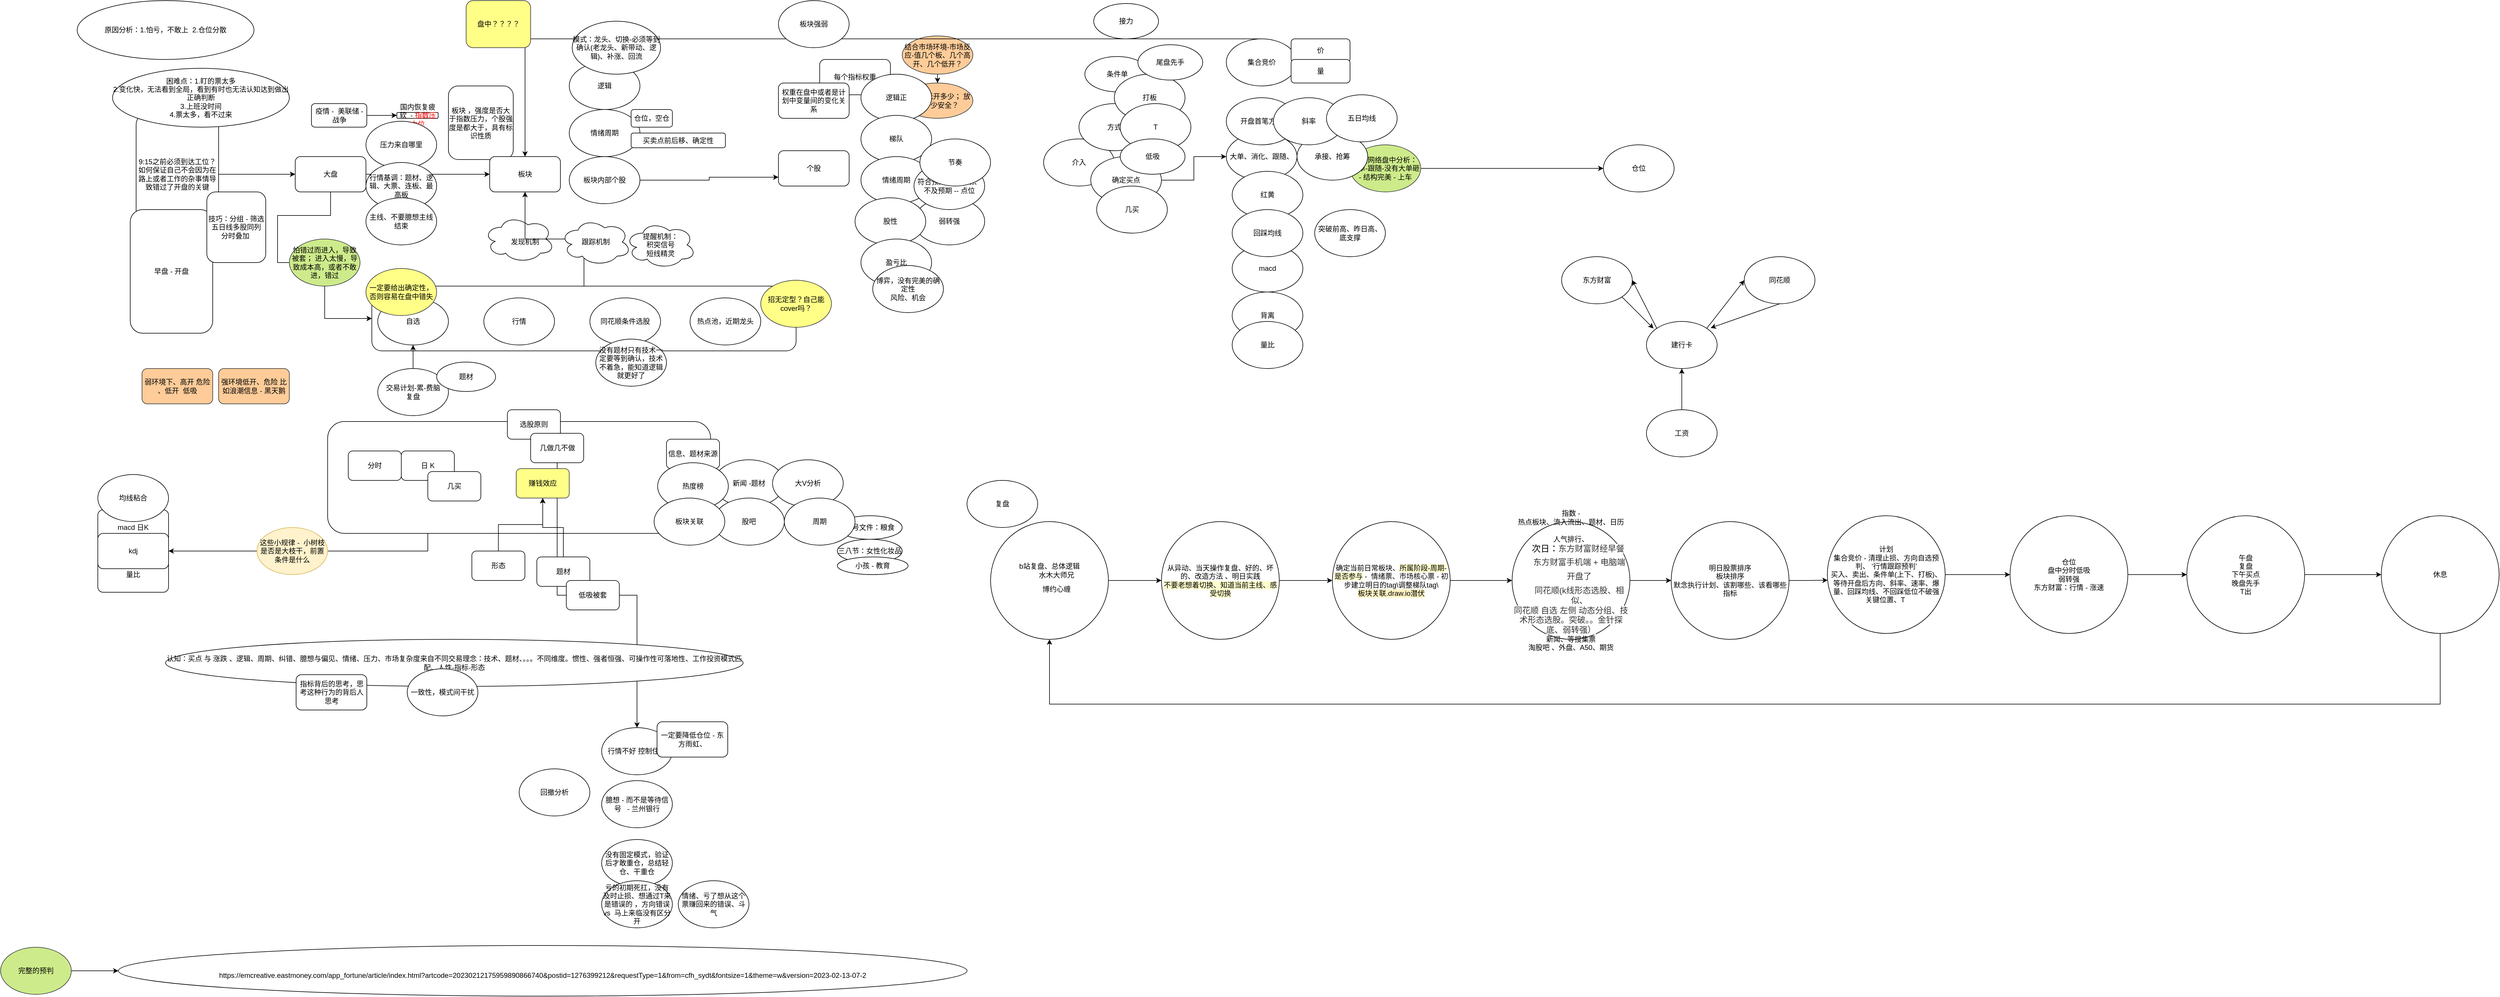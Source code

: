 <mxfile version="21.0.2" type="github">
  <diagram name="第 1 页" id="xATeJDS6ImTI5s4wcXWG">
    <mxGraphModel dx="222" dy="1003" grid="1" gridSize="10" guides="1" tooltips="1" connect="1" arrows="1" fold="1" page="1" pageScale="1" pageWidth="827" pageHeight="1169" math="0" shadow="0">
      <root>
        <mxCell id="0" />
        <mxCell id="1" parent="0" />
        <mxCell id="1Og0T00IHUKX8OhshonG-233" value="" style="ellipse;shape=cloud;whiteSpace=wrap;html=1;" vertex="1" parent="1">
          <mxGeometry x="2720" y="870" width="120" height="80" as="geometry" />
        </mxCell>
        <mxCell id="1Og0T00IHUKX8OhshonG-222" style="edgeStyle=orthogonalEdgeStyle;rounded=0;orthogonalLoop=1;jettySize=auto;html=1;exitX=0.5;exitY=0;exitDx=0;exitDy=0;entryX=0.5;entryY=1;entryDx=0;entryDy=0;" edge="1" parent="1" source="1Og0T00IHUKX8OhshonG-219" target="1Og0T00IHUKX8OhshonG-198">
          <mxGeometry relative="1" as="geometry" />
        </mxCell>
        <mxCell id="1Og0T00IHUKX8OhshonG-219" value="" style="rounded=1;whiteSpace=wrap;html=1;" vertex="1" parent="1">
          <mxGeometry x="2530" y="990" width="720" height="110" as="geometry" />
        </mxCell>
        <mxCell id="1Og0T00IHUKX8OhshonG-1" value="回撤分析" style="ellipse;whiteSpace=wrap;html=1;" vertex="1" parent="1">
          <mxGeometry x="2780" y="1810" width="120" height="80" as="geometry" />
        </mxCell>
        <mxCell id="1Og0T00IHUKX8OhshonG-3" value="行情不好 控制住手" style="ellipse;whiteSpace=wrap;html=1;" vertex="1" parent="1">
          <mxGeometry x="2920" y="1740" width="120" height="80" as="geometry" />
        </mxCell>
        <mxCell id="1Og0T00IHUKX8OhshonG-4" value="臆想 - 而不是等待信号&amp;nbsp; &amp;nbsp;- 兰州银行" style="ellipse;whiteSpace=wrap;html=1;" vertex="1" parent="1">
          <mxGeometry x="2920" y="1830" width="120" height="80" as="geometry" />
        </mxCell>
        <mxCell id="1Og0T00IHUKX8OhshonG-5" value="没有固定模式，验证后才敢重仓，总结轻仓、干重仓" style="ellipse;whiteSpace=wrap;html=1;" vertex="1" parent="1">
          <mxGeometry x="2920" y="1930" width="120" height="80" as="geometry" />
        </mxCell>
        <mxCell id="1Og0T00IHUKX8OhshonG-6" value="一定要降低仓位 - 东方雨虹、" style="rounded=1;whiteSpace=wrap;html=1;" vertex="1" parent="1">
          <mxGeometry x="3014" y="1730" width="120" height="60" as="geometry" />
        </mxCell>
        <mxCell id="1Og0T00IHUKX8OhshonG-24" style="edgeStyle=orthogonalEdgeStyle;rounded=0;orthogonalLoop=1;jettySize=auto;html=1;exitX=1;exitY=0.5;exitDx=0;exitDy=0;entryX=0;entryY=0.5;entryDx=0;entryDy=0;" edge="1" parent="1" source="1Og0T00IHUKX8OhshonG-22" target="1Og0T00IHUKX8OhshonG-23">
          <mxGeometry relative="1" as="geometry" />
        </mxCell>
        <mxCell id="1Og0T00IHUKX8OhshonG-22" value="疫情 -&amp;nbsp; 美联储 - 战争" style="rounded=1;whiteSpace=wrap;html=1;" vertex="1" parent="1">
          <mxGeometry x="2427.5" y="680" width="94" height="40" as="geometry" />
        </mxCell>
        <mxCell id="1Og0T00IHUKX8OhshonG-23" value="国内恢复疲软&amp;nbsp; - &lt;font color=&quot;#ff0000&quot;&gt;指数压力位&lt;/font&gt;" style="rounded=1;whiteSpace=wrap;html=1;" vertex="1" parent="1">
          <mxGeometry x="2572.5" y="695" width="70" height="10" as="geometry" />
        </mxCell>
        <mxCell id="1Og0T00IHUKX8OhshonG-48" value="亏的初期死扛，没有及时止损、想通过T来是错误的 ，方向错误 vs&amp;nbsp; 马上来临没有区分开" style="ellipse;whiteSpace=wrap;html=1;" vertex="1" parent="1">
          <mxGeometry x="2920" y="2000" width="120" height="80" as="geometry" />
        </mxCell>
        <mxCell id="1Og0T00IHUKX8OhshonG-49" value="情绪、亏了想从这个票赚回来的错误、斗气" style="ellipse;whiteSpace=wrap;html=1;" vertex="1" parent="1">
          <mxGeometry x="3050" y="2000" width="120" height="80" as="geometry" />
        </mxCell>
        <mxCell id="1Og0T00IHUKX8OhshonG-70" value="macd 日K" style="rounded=1;whiteSpace=wrap;html=1;" vertex="1" parent="1">
          <mxGeometry x="2065" y="1370" width="120" height="60" as="geometry" />
        </mxCell>
        <mxCell id="1Og0T00IHUKX8OhshonG-71" value="量比" style="rounded=1;whiteSpace=wrap;html=1;" vertex="1" parent="1">
          <mxGeometry x="2065" y="1450" width="120" height="60" as="geometry" />
        </mxCell>
        <mxCell id="1Og0T00IHUKX8OhshonG-72" value="kdj" style="rounded=1;whiteSpace=wrap;html=1;" vertex="1" parent="1">
          <mxGeometry x="2065" y="1410" width="120" height="60" as="geometry" />
        </mxCell>
        <mxCell id="1Og0T00IHUKX8OhshonG-74" style="edgeStyle=orthogonalEdgeStyle;rounded=0;orthogonalLoop=1;jettySize=auto;html=1;exitX=0;exitY=0.5;exitDx=0;exitDy=0;" edge="1" parent="1" source="1Og0T00IHUKX8OhshonG-73" target="1Og0T00IHUKX8OhshonG-72">
          <mxGeometry relative="1" as="geometry" />
        </mxCell>
        <mxCell id="1Og0T00IHUKX8OhshonG-300" style="edgeStyle=orthogonalEdgeStyle;rounded=0;orthogonalLoop=1;jettySize=auto;html=1;exitX=1;exitY=0.5;exitDx=0;exitDy=0;" edge="1" parent="1" source="1Og0T00IHUKX8OhshonG-73" target="1Og0T00IHUKX8OhshonG-247">
          <mxGeometry relative="1" as="geometry" />
        </mxCell>
        <mxCell id="1Og0T00IHUKX8OhshonG-73" value="这些小规律 -&amp;nbsp; 小树枝 是否是大枝干，前置条件是什么" style="ellipse;whiteSpace=wrap;html=1;fillColor=#fff2cc;strokeColor=#d6b656;" vertex="1" parent="1">
          <mxGeometry x="2335" y="1400" width="120" height="80" as="geometry" />
        </mxCell>
        <mxCell id="1Og0T00IHUKX8OhshonG-188" style="edgeStyle=orthogonalEdgeStyle;rounded=0;orthogonalLoop=1;jettySize=auto;html=1;exitX=0.5;exitY=1;exitDx=0;exitDy=0;" edge="1" parent="1" source="1Og0T00IHUKX8OhshonG-103" target="1Og0T00IHUKX8OhshonG-186">
          <mxGeometry relative="1" as="geometry" />
        </mxCell>
        <mxCell id="1Og0T00IHUKX8OhshonG-103" value="结合市场环境-市场反应-值几个板、几个高开、几个低开？" style="ellipse;whiteSpace=wrap;html=1;fillColor=#ffcc99;strokeColor=#36393d;" vertex="1" parent="1">
          <mxGeometry x="3430" y="565" width="120" height="65" as="geometry" />
        </mxCell>
        <mxCell id="1Og0T00IHUKX8OhshonG-108" value="弱环境下、高开 危险 、低开&amp;nbsp; 低吸" style="rounded=1;whiteSpace=wrap;html=1;fillColor=#ffcc99;strokeColor=#36393d;" vertex="1" parent="1">
          <mxGeometry x="2140" y="1130" width="120" height="60" as="geometry" />
        </mxCell>
        <mxCell id="1Og0T00IHUKX8OhshonG-110" value="强环境低开、危险 比如浪潮信息 - 黑天鹅" style="rounded=1;whiteSpace=wrap;html=1;fillColor=#ffcc99;strokeColor=#36393d;" vertex="1" parent="1">
          <mxGeometry x="2270" y="1130" width="120" height="60" as="geometry" />
        </mxCell>
        <mxCell id="1Og0T00IHUKX8OhshonG-301" style="edgeStyle=orthogonalEdgeStyle;rounded=0;orthogonalLoop=1;jettySize=auto;html=1;exitX=1;exitY=0.5;exitDx=0;exitDy=0;" edge="1" parent="1" source="1Og0T00IHUKX8OhshonG-127" target="1Og0T00IHUKX8OhshonG-245">
          <mxGeometry relative="1" as="geometry" />
        </mxCell>
        <mxCell id="1Og0T00IHUKX8OhshonG-127" value="用友网络盘中分析：大单-跟随-没有大单砸 - 结构完美 - 上车" style="ellipse;whiteSpace=wrap;html=1;fillColor=#cdeb8b;strokeColor=#36393d;" vertex="1" parent="1">
          <mxGeometry x="4190" y="750" width="120" height="80" as="geometry" />
        </mxCell>
        <mxCell id="1Og0T00IHUKX8OhshonG-146" value="招无定型？自己能cover吗？" style="ellipse;whiteSpace=wrap;html=1;fillColor=#ffff88;strokeColor=#36393d;" vertex="1" parent="1">
          <mxGeometry x="3190" y="980" width="120" height="80" as="geometry" />
        </mxCell>
        <mxCell id="1Og0T00IHUKX8OhshonG-149" value="均线粘合" style="ellipse;whiteSpace=wrap;html=1;" vertex="1" parent="1">
          <mxGeometry x="2065" y="1310" width="120" height="80" as="geometry" />
        </mxCell>
        <mxCell id="1Og0T00IHUKX8OhshonG-153" value="" style="edgeStyle=orthogonalEdgeStyle;rounded=0;orthogonalLoop=1;jettySize=auto;html=1;" edge="1" parent="1" source="1Og0T00IHUKX8OhshonG-151" target="1Og0T00IHUKX8OhshonG-152">
          <mxGeometry relative="1" as="geometry" />
        </mxCell>
        <mxCell id="1Og0T00IHUKX8OhshonG-151" value="完整的预判" style="ellipse;whiteSpace=wrap;html=1;fillColor=#cdeb8b;strokeColor=#36393d;" vertex="1" parent="1">
          <mxGeometry x="1900" y="2113" width="120" height="80" as="geometry" />
        </mxCell>
        <mxCell id="1Og0T00IHUKX8OhshonG-152" value="&lt;div&gt;&lt;br&gt;&lt;/div&gt;&lt;div&gt;https://emcreative.eastmoney.com/app_fortune/article/index.html?artcode=20230212175959890866740&amp;amp;postid=1276399212&amp;amp;requestType=1&amp;amp;from=cfh_sydt&amp;amp;fontsize=1&amp;amp;theme=w&amp;amp;version=2023-02-13-07-2&lt;/div&gt;" style="ellipse;whiteSpace=wrap;html=1;" vertex="1" parent="1">
          <mxGeometry x="2100" y="2110" width="1440" height="86" as="geometry" />
        </mxCell>
        <mxCell id="1Og0T00IHUKX8OhshonG-157" value="一号文件：粮食" style="ellipse;whiteSpace=wrap;html=1;" vertex="1" parent="1">
          <mxGeometry x="3320" y="1380" width="110" height="40" as="geometry" />
        </mxCell>
        <mxCell id="1Og0T00IHUKX8OhshonG-158" value="三八节：女性化妆品" style="ellipse;whiteSpace=wrap;html=1;" vertex="1" parent="1">
          <mxGeometry x="3320" y="1420" width="110" height="40" as="geometry" />
        </mxCell>
        <mxCell id="1Og0T00IHUKX8OhshonG-159" value="小孩 - 教育" style="ellipse;whiteSpace=wrap;html=1;" vertex="1" parent="1">
          <mxGeometry x="3320" y="1450" width="120" height="30" as="geometry" />
        </mxCell>
        <mxCell id="1Og0T00IHUKX8OhshonG-175" value="新闻 -题材" style="ellipse;whiteSpace=wrap;html=1;" vertex="1" parent="1">
          <mxGeometry x="3110" y="1285" width="120" height="80" as="geometry" />
        </mxCell>
        <mxCell id="1Og0T00IHUKX8OhshonG-176" value="大V分析" style="ellipse;whiteSpace=wrap;html=1;" vertex="1" parent="1">
          <mxGeometry x="3210" y="1285" width="120" height="80" as="geometry" />
        </mxCell>
        <mxCell id="1Og0T00IHUKX8OhshonG-186" value="高开、低开多少； 放量多少安全？" style="ellipse;whiteSpace=wrap;html=1;fillColor=#ffcc99;strokeColor=#36393d;" vertex="1" parent="1">
          <mxGeometry x="3430" y="645" width="120" height="60" as="geometry" />
        </mxCell>
        <mxCell id="1Og0T00IHUKX8OhshonG-187" style="edgeStyle=orthogonalEdgeStyle;rounded=0;orthogonalLoop=1;jettySize=auto;html=1;exitX=0.5;exitY=1;exitDx=0;exitDy=0;" edge="1" parent="1" source="1Og0T00IHUKX8OhshonG-186" target="1Og0T00IHUKX8OhshonG-186">
          <mxGeometry relative="1" as="geometry" />
        </mxCell>
        <mxCell id="1Og0T00IHUKX8OhshonG-191" value="板块 ，强度是否大于指数压力，个股强度是都大于，具有标识性质" style="rounded=1;whiteSpace=wrap;html=1;" vertex="1" parent="1">
          <mxGeometry x="2660" y="650" width="110" height="125" as="geometry" />
        </mxCell>
        <mxCell id="1Og0T00IHUKX8OhshonG-215" style="edgeStyle=orthogonalEdgeStyle;rounded=0;orthogonalLoop=1;jettySize=auto;html=1;exitX=1;exitY=0.5;exitDx=0;exitDy=0;" edge="1" parent="1" source="1Og0T00IHUKX8OhshonG-192" target="1Og0T00IHUKX8OhshonG-198">
          <mxGeometry relative="1" as="geometry" />
        </mxCell>
        <mxCell id="1Og0T00IHUKX8OhshonG-242" style="edgeStyle=orthogonalEdgeStyle;rounded=0;orthogonalLoop=1;jettySize=auto;html=1;exitX=0.5;exitY=1;exitDx=0;exitDy=0;entryX=0;entryY=0.5;entryDx=0;entryDy=0;startArrow=none;" edge="1" parent="1" source="1Og0T00IHUKX8OhshonG-147" target="1Og0T00IHUKX8OhshonG-219">
          <mxGeometry relative="1" as="geometry" />
        </mxCell>
        <mxCell id="1Og0T00IHUKX8OhshonG-192" value="大盘" style="rounded=1;whiteSpace=wrap;html=1;" vertex="1" parent="1">
          <mxGeometry x="2400" y="770" width="120" height="60" as="geometry" />
        </mxCell>
        <mxCell id="1Og0T00IHUKX8OhshonG-194" value="每个指标权重" style="rounded=1;whiteSpace=wrap;html=1;" vertex="1" parent="1">
          <mxGeometry x="3290" y="605" width="120" height="60" as="geometry" />
        </mxCell>
        <mxCell id="1Og0T00IHUKX8OhshonG-195" value="权重在盘中或者是计划中变量间的变化关系" style="rounded=1;whiteSpace=wrap;html=1;" vertex="1" parent="1">
          <mxGeometry x="3220" y="645" width="120" height="60" as="geometry" />
        </mxCell>
        <mxCell id="1Og0T00IHUKX8OhshonG-197" value="压力来自哪里" style="ellipse;whiteSpace=wrap;html=1;" vertex="1" parent="1">
          <mxGeometry x="2520" y="710" width="120" height="80" as="geometry" />
        </mxCell>
        <mxCell id="1Og0T00IHUKX8OhshonG-198" value="板块" style="rounded=1;whiteSpace=wrap;html=1;" vertex="1" parent="1">
          <mxGeometry x="2730" y="770" width="120" height="60" as="geometry" />
        </mxCell>
        <mxCell id="1Og0T00IHUKX8OhshonG-200" value="情绪周期" style="ellipse;whiteSpace=wrap;html=1;" vertex="1" parent="1">
          <mxGeometry x="2865" y="690" width="120" height="80" as="geometry" />
        </mxCell>
        <mxCell id="1Og0T00IHUKX8OhshonG-216" style="edgeStyle=orthogonalEdgeStyle;rounded=0;orthogonalLoop=1;jettySize=auto;html=1;exitX=1;exitY=0.5;exitDx=0;exitDy=0;entryX=0;entryY=0.75;entryDx=0;entryDy=0;" edge="1" parent="1" source="1Og0T00IHUKX8OhshonG-201" target="1Og0T00IHUKX8OhshonG-204">
          <mxGeometry relative="1" as="geometry" />
        </mxCell>
        <mxCell id="1Og0T00IHUKX8OhshonG-201" value="板块内部个股" style="ellipse;whiteSpace=wrap;html=1;" vertex="1" parent="1">
          <mxGeometry x="2865" y="770" width="120" height="80" as="geometry" />
        </mxCell>
        <mxCell id="1Og0T00IHUKX8OhshonG-202" value="逻辑" style="ellipse;whiteSpace=wrap;html=1;" vertex="1" parent="1">
          <mxGeometry x="2865" y="610" width="120" height="80" as="geometry" />
        </mxCell>
        <mxCell id="1Og0T00IHUKX8OhshonG-203" value="行情" style="ellipse;whiteSpace=wrap;html=1;" vertex="1" parent="1">
          <mxGeometry x="2720" y="1010" width="120" height="80" as="geometry" />
        </mxCell>
        <mxCell id="1Og0T00IHUKX8OhshonG-204" value="个股" style="rounded=1;whiteSpace=wrap;html=1;" vertex="1" parent="1">
          <mxGeometry x="3220" y="760" width="120" height="60" as="geometry" />
        </mxCell>
        <mxCell id="1Og0T00IHUKX8OhshonG-205" value="逻辑正" style="ellipse;whiteSpace=wrap;html=1;" vertex="1" parent="1">
          <mxGeometry x="3360" y="630" width="120" height="80" as="geometry" />
        </mxCell>
        <mxCell id="1Og0T00IHUKX8OhshonG-206" value="梯队" style="ellipse;whiteSpace=wrap;html=1;" vertex="1" parent="1">
          <mxGeometry x="3360" y="700" width="120" height="80" as="geometry" />
        </mxCell>
        <mxCell id="1Og0T00IHUKX8OhshonG-207" value="情绪周期" style="ellipse;whiteSpace=wrap;html=1;" vertex="1" parent="1">
          <mxGeometry x="3360" y="770" width="120" height="80" as="geometry" />
        </mxCell>
        <mxCell id="1Og0T00IHUKX8OhshonG-208" value="大单、消化、跟随、" style="ellipse;whiteSpace=wrap;html=1;" vertex="1" parent="1">
          <mxGeometry x="3980" y="730" width="120" height="80" as="geometry" />
        </mxCell>
        <mxCell id="1Og0T00IHUKX8OhshonG-211" style="edgeStyle=orthogonalEdgeStyle;rounded=0;orthogonalLoop=1;jettySize=auto;html=1;exitX=0.5;exitY=0;exitDx=0;exitDy=0;" edge="1" parent="1" source="1Og0T00IHUKX8OhshonG-210" target="1Og0T00IHUKX8OhshonG-198">
          <mxGeometry relative="1" as="geometry">
            <Array as="points">
              <mxPoint x="3820" y="570" />
              <mxPoint x="2790" y="570" />
            </Array>
          </mxGeometry>
        </mxCell>
        <mxCell id="1Og0T00IHUKX8OhshonG-210" value="集合竞价" style="ellipse;whiteSpace=wrap;html=1;" vertex="1" parent="1">
          <mxGeometry x="3980" y="570" width="120" height="80" as="geometry" />
        </mxCell>
        <mxCell id="1Og0T00IHUKX8OhshonG-212" value="板块强弱" style="ellipse;whiteSpace=wrap;html=1;" vertex="1" parent="1">
          <mxGeometry x="3220" y="505" width="120" height="80" as="geometry" />
        </mxCell>
        <mxCell id="1Og0T00IHUKX8OhshonG-213" value="开盘首笔方向" style="ellipse;whiteSpace=wrap;html=1;" vertex="1" parent="1">
          <mxGeometry x="3980" y="670" width="120" height="80" as="geometry" />
        </mxCell>
        <mxCell id="1Og0T00IHUKX8OhshonG-217" value="自选" style="ellipse;whiteSpace=wrap;html=1;" vertex="1" parent="1">
          <mxGeometry x="2540" y="1010" width="120" height="80" as="geometry" />
        </mxCell>
        <mxCell id="1Og0T00IHUKX8OhshonG-218" value="同花顺条件选股" style="ellipse;whiteSpace=wrap;html=1;" vertex="1" parent="1">
          <mxGeometry x="2900" y="1010" width="120" height="80" as="geometry" />
        </mxCell>
        <mxCell id="1Og0T00IHUKX8OhshonG-223" value="发现机制" style="text;html=1;strokeColor=none;fillColor=none;align=center;verticalAlign=middle;whiteSpace=wrap;rounded=0;" vertex="1" parent="1">
          <mxGeometry x="2670" y="900" width="240" height="30" as="geometry" />
        </mxCell>
        <mxCell id="1Og0T00IHUKX8OhshonG-226" style="edgeStyle=orthogonalEdgeStyle;rounded=0;orthogonalLoop=1;jettySize=auto;html=1;exitX=0.5;exitY=0;exitDx=0;exitDy=0;entryX=0.5;entryY=1;entryDx=0;entryDy=0;" edge="1" parent="1" source="1Og0T00IHUKX8OhshonG-225" target="1Og0T00IHUKX8OhshonG-217">
          <mxGeometry relative="1" as="geometry" />
        </mxCell>
        <mxCell id="1Og0T00IHUKX8OhshonG-225" value="交易计划-累-费脑&lt;br&gt;复盘" style="ellipse;whiteSpace=wrap;html=1;" vertex="1" parent="1">
          <mxGeometry x="2540" y="1130" width="120" height="80" as="geometry" />
        </mxCell>
        <mxCell id="1Og0T00IHUKX8OhshonG-227" value="" style="rounded=1;whiteSpace=wrap;html=1;" vertex="1" parent="1">
          <mxGeometry x="2455" y="1220" width="650" height="190" as="geometry" />
        </mxCell>
        <mxCell id="1Og0T00IHUKX8OhshonG-228" value="选股原则" style="rounded=1;whiteSpace=wrap;html=1;" vertex="1" parent="1">
          <mxGeometry x="2760" y="1200" width="90" height="50" as="geometry" />
        </mxCell>
        <mxCell id="1Og0T00IHUKX8OhshonG-289" style="edgeStyle=orthogonalEdgeStyle;rounded=0;orthogonalLoop=1;jettySize=auto;html=1;exitX=0.5;exitY=1;exitDx=0;exitDy=0;entryX=0.5;entryY=0;entryDx=0;entryDy=0;" edge="1" parent="1" source="1Og0T00IHUKX8OhshonG-229" target="1Og0T00IHUKX8OhshonG-3">
          <mxGeometry relative="1" as="geometry" />
        </mxCell>
        <mxCell id="1Og0T00IHUKX8OhshonG-229" value="几做几不做" style="rounded=1;whiteSpace=wrap;html=1;" vertex="1" parent="1">
          <mxGeometry x="2799.5" y="1240" width="90" height="50" as="geometry" />
        </mxCell>
        <mxCell id="1Og0T00IHUKX8OhshonG-230" value="热点池，近期龙头" style="ellipse;whiteSpace=wrap;html=1;" vertex="1" parent="1">
          <mxGeometry x="3070" y="1010" width="120" height="80" as="geometry" />
        </mxCell>
        <mxCell id="1Og0T00IHUKX8OhshonG-231" value="红黄" style="ellipse;whiteSpace=wrap;html=1;" vertex="1" parent="1">
          <mxGeometry x="3990" y="795" width="120" height="80" as="geometry" />
        </mxCell>
        <mxCell id="1Og0T00IHUKX8OhshonG-232" value="macd" style="ellipse;whiteSpace=wrap;html=1;" vertex="1" parent="1">
          <mxGeometry x="3990" y="920" width="120" height="80" as="geometry" />
        </mxCell>
        <mxCell id="1Og0T00IHUKX8OhshonG-234" value="跟踪机制" style="ellipse;shape=cloud;whiteSpace=wrap;html=1;" vertex="1" parent="1">
          <mxGeometry x="2850" y="875" width="120" height="80" as="geometry" />
        </mxCell>
        <mxCell id="1Og0T00IHUKX8OhshonG-236" style="edgeStyle=orthogonalEdgeStyle;rounded=0;orthogonalLoop=1;jettySize=auto;html=1;exitX=1;exitY=0.5;exitDx=0;exitDy=0;entryX=0;entryY=0.5;entryDx=0;entryDy=0;" edge="1" parent="1" source="1Og0T00IHUKX8OhshonG-235" target="1Og0T00IHUKX8OhshonG-192">
          <mxGeometry relative="1" as="geometry" />
        </mxCell>
        <mxCell id="1Og0T00IHUKX8OhshonG-235" value="9:15之前必须到达工位？如何保证自己不会因为在路上或者工作的杂事情导致错过了开盘的关键" style="rounded=1;whiteSpace=wrap;html=1;" vertex="1" parent="1">
          <mxGeometry x="2130" y="695" width="140" height="210" as="geometry" />
        </mxCell>
        <mxCell id="1Og0T00IHUKX8OhshonG-237" value="早盘 - 开盘" style="rounded=1;whiteSpace=wrap;html=1;" vertex="1" parent="1">
          <mxGeometry x="2120" y="860" width="140" height="210" as="geometry" />
        </mxCell>
        <mxCell id="1Og0T00IHUKX8OhshonG-238" value="盘中？？？？" style="rounded=1;whiteSpace=wrap;html=1;fillColor=#ffff88;strokeColor=#36393d;" vertex="1" parent="1">
          <mxGeometry x="2690" y="505" width="109.5" height="80" as="geometry" />
        </mxCell>
        <mxCell id="1Og0T00IHUKX8OhshonG-239" value="技巧：分组 - 筛选&lt;br&gt;五日线多股同列&lt;br&gt;分时叠加&amp;nbsp;&lt;br&gt;" style="rounded=1;whiteSpace=wrap;html=1;" vertex="1" parent="1">
          <mxGeometry x="2250" y="830" width="100" height="120" as="geometry" />
        </mxCell>
        <mxCell id="1Og0T00IHUKX8OhshonG-240" value="困难点：1.盯的票太多&lt;br&gt;2.变化快，无法看到全局，看到有时也无法认知达到做出正确判断&lt;br&gt;3.上班没时间&lt;br&gt;4.票太多，看不过来" style="ellipse;whiteSpace=wrap;html=1;" vertex="1" parent="1">
          <mxGeometry x="2090" y="620" width="300" height="100" as="geometry" />
        </mxCell>
        <mxCell id="1Og0T00IHUKX8OhshonG-241" value="行情基调：题材、逻辑、大票、连板、最高板" style="ellipse;whiteSpace=wrap;html=1;" vertex="1" parent="1">
          <mxGeometry x="2520" y="780" width="120" height="80" as="geometry" />
        </mxCell>
        <mxCell id="1Og0T00IHUKX8OhshonG-243" value="弱转强" style="ellipse;whiteSpace=wrap;html=1;" vertex="1" parent="1">
          <mxGeometry x="3450" y="840" width="120" height="80" as="geometry" />
        </mxCell>
        <mxCell id="1Og0T00IHUKX8OhshonG-244" value="符合预期、超预期、不及预期 -- 点位" style="ellipse;whiteSpace=wrap;html=1;" vertex="1" parent="1">
          <mxGeometry x="3450" y="780" width="120" height="80" as="geometry" />
        </mxCell>
        <mxCell id="1Og0T00IHUKX8OhshonG-245" value="仓位" style="ellipse;whiteSpace=wrap;html=1;" vertex="1" parent="1">
          <mxGeometry x="4620" y="750" width="120" height="80" as="geometry" />
        </mxCell>
        <mxCell id="1Og0T00IHUKX8OhshonG-246" value="分时" style="rounded=1;whiteSpace=wrap;html=1;" vertex="1" parent="1">
          <mxGeometry x="2490" y="1270" width="90" height="50" as="geometry" />
        </mxCell>
        <mxCell id="1Og0T00IHUKX8OhshonG-247" value="日 K" style="rounded=1;whiteSpace=wrap;html=1;" vertex="1" parent="1">
          <mxGeometry x="2580" y="1270" width="90" height="50" as="geometry" />
        </mxCell>
        <mxCell id="1Og0T00IHUKX8OhshonG-248" value="介入" style="ellipse;whiteSpace=wrap;html=1;" vertex="1" parent="1">
          <mxGeometry x="3670" y="740" width="120" height="80" as="geometry" />
        </mxCell>
        <mxCell id="1Og0T00IHUKX8OhshonG-249" value="方式" style="ellipse;whiteSpace=wrap;html=1;" vertex="1" parent="1">
          <mxGeometry x="3730" y="680" width="120" height="80" as="geometry" />
        </mxCell>
        <mxCell id="1Og0T00IHUKX8OhshonG-250" value="条件单" style="ellipse;whiteSpace=wrap;html=1;" vertex="1" parent="1">
          <mxGeometry x="3740" y="600" width="110" height="60" as="geometry" />
        </mxCell>
        <mxCell id="1Og0T00IHUKX8OhshonG-251" value="打板" style="ellipse;whiteSpace=wrap;html=1;" vertex="1" parent="1">
          <mxGeometry x="3790" y="630" width="120" height="80" as="geometry" />
        </mxCell>
        <mxCell id="1Og0T00IHUKX8OhshonG-260" style="edgeStyle=orthogonalEdgeStyle;rounded=0;orthogonalLoop=1;jettySize=auto;html=1;exitX=1;exitY=0.5;exitDx=0;exitDy=0;" edge="1" parent="1" source="1Og0T00IHUKX8OhshonG-252" target="1Og0T00IHUKX8OhshonG-208">
          <mxGeometry relative="1" as="geometry" />
        </mxCell>
        <mxCell id="1Og0T00IHUKX8OhshonG-252" value="确定买点" style="ellipse;whiteSpace=wrap;html=1;" vertex="1" parent="1">
          <mxGeometry x="3750" y="770" width="120" height="80" as="geometry" />
        </mxCell>
        <mxCell id="1Og0T00IHUKX8OhshonG-256" value="回踩均线" style="ellipse;whiteSpace=wrap;html=1;" vertex="1" parent="1">
          <mxGeometry x="3990" y="860" width="120" height="80" as="geometry" />
        </mxCell>
        <mxCell id="1Og0T00IHUKX8OhshonG-257" value="股性" style="ellipse;whiteSpace=wrap;html=1;" vertex="1" parent="1">
          <mxGeometry x="3350" y="840" width="120" height="80" as="geometry" />
        </mxCell>
        <mxCell id="1Og0T00IHUKX8OhshonG-261" value="T" style="ellipse;whiteSpace=wrap;html=1;" vertex="1" parent="1">
          <mxGeometry x="3800" y="680" width="120" height="80" as="geometry" />
        </mxCell>
        <mxCell id="1Og0T00IHUKX8OhshonG-262" value="原因分析：1.怕亏，不敢上&amp;nbsp; 2.仓位分散" style="ellipse;whiteSpace=wrap;html=1;" vertex="1" parent="1">
          <mxGeometry x="2030" y="505" width="300" height="100" as="geometry" />
        </mxCell>
        <mxCell id="1Og0T00IHUKX8OhshonG-263" value="信息、题材来源" style="rounded=1;whiteSpace=wrap;html=1;" vertex="1" parent="1">
          <mxGeometry x="3030" y="1250" width="90" height="50" as="geometry" />
        </mxCell>
        <mxCell id="1Og0T00IHUKX8OhshonG-264" value="热度榜" style="ellipse;whiteSpace=wrap;html=1;" vertex="1" parent="1">
          <mxGeometry x="3015" y="1290" width="120" height="80" as="geometry" />
        </mxCell>
        <mxCell id="1Og0T00IHUKX8OhshonG-265" value="股吧" style="ellipse;whiteSpace=wrap;html=1;" vertex="1" parent="1">
          <mxGeometry x="3110" y="1350" width="120" height="80" as="geometry" />
        </mxCell>
        <mxCell id="1Og0T00IHUKX8OhshonG-266" value="周期" style="ellipse;whiteSpace=wrap;html=1;" vertex="1" parent="1">
          <mxGeometry x="3230" y="1350" width="120" height="80" as="geometry" />
        </mxCell>
        <mxCell id="1Og0T00IHUKX8OhshonG-267" value="板块关联" style="ellipse;whiteSpace=wrap;html=1;" vertex="1" parent="1">
          <mxGeometry x="3009" y="1350" width="120" height="80" as="geometry" />
        </mxCell>
        <mxCell id="1Og0T00IHUKX8OhshonG-268" value="提醒机制：&lt;br&gt;积突信号&lt;br&gt;短线精灵" style="ellipse;shape=cloud;whiteSpace=wrap;html=1;" vertex="1" parent="1">
          <mxGeometry x="2960" y="880" width="120" height="80" as="geometry" />
        </mxCell>
        <mxCell id="1Og0T00IHUKX8OhshonG-269" value="仓位，空仓" style="rounded=1;whiteSpace=wrap;html=1;" vertex="1" parent="1">
          <mxGeometry x="2970" y="690" width="70" height="30" as="geometry" />
        </mxCell>
        <mxCell id="1Og0T00IHUKX8OhshonG-270" value="买卖点前后移、确定性" style="rounded=1;whiteSpace=wrap;html=1;" vertex="1" parent="1">
          <mxGeometry x="2970" y="730" width="160" height="25" as="geometry" />
        </mxCell>
        <mxCell id="1Og0T00IHUKX8OhshonG-271" value="一定要给出确定性，否则容易在盘中错失" style="ellipse;whiteSpace=wrap;html=1;fillColor=#ffff88;strokeColor=#36393d;" vertex="1" parent="1">
          <mxGeometry x="2520" y="960" width="120" height="80" as="geometry" />
        </mxCell>
        <mxCell id="1Og0T00IHUKX8OhshonG-272" value="认知：买点 与 涨跌 、逻辑、周期、纠错、臆想与偏见、情绪、压力、市场复杂度来自不同交易理念：技术、题材、。。。不同维度。惯性、强者恒强、可操作性可落地性、工作投资模式匹配、人性-指标-形态" style="ellipse;whiteSpace=wrap;html=1;" vertex="1" parent="1">
          <mxGeometry x="2180" y="1590" width="980" height="80" as="geometry" />
        </mxCell>
        <mxCell id="1Og0T00IHUKX8OhshonG-273" value="低吸" style="ellipse;whiteSpace=wrap;html=1;" vertex="1" parent="1">
          <mxGeometry x="3800" y="740" width="110" height="60" as="geometry" />
        </mxCell>
        <mxCell id="1Og0T00IHUKX8OhshonG-275" value="尾盘先手" style="ellipse;whiteSpace=wrap;html=1;" vertex="1" parent="1">
          <mxGeometry x="3830" y="580" width="110" height="60" as="geometry" />
        </mxCell>
        <mxCell id="1Og0T00IHUKX8OhshonG-276" value="突破前高、昨日高、底支撑" style="ellipse;whiteSpace=wrap;html=1;" vertex="1" parent="1">
          <mxGeometry x="4130" y="860" width="120" height="80" as="geometry" />
        </mxCell>
        <mxCell id="1Og0T00IHUKX8OhshonG-277" value="题材" style="ellipse;whiteSpace=wrap;html=1;" vertex="1" parent="1">
          <mxGeometry x="2640" y="1119" width="100" height="50" as="geometry" />
        </mxCell>
        <mxCell id="1Og0T00IHUKX8OhshonG-278" value="赚钱效应" style="rounded=1;whiteSpace=wrap;html=1;fillColor=#ffff88;strokeColor=#36393d;" vertex="1" parent="1">
          <mxGeometry x="2775" y="1300" width="90" height="50" as="geometry" />
        </mxCell>
        <mxCell id="1Og0T00IHUKX8OhshonG-281" style="edgeStyle=orthogonalEdgeStyle;rounded=0;orthogonalLoop=1;jettySize=auto;html=1;exitX=0.5;exitY=0;exitDx=0;exitDy=0;" edge="1" parent="1" source="1Og0T00IHUKX8OhshonG-279" target="1Og0T00IHUKX8OhshonG-278">
          <mxGeometry relative="1" as="geometry" />
        </mxCell>
        <mxCell id="1Og0T00IHUKX8OhshonG-279" value="形态" style="rounded=1;whiteSpace=wrap;html=1;" vertex="1" parent="1">
          <mxGeometry x="2699.75" y="1440" width="90" height="50" as="geometry" />
        </mxCell>
        <mxCell id="1Og0T00IHUKX8OhshonG-282" style="edgeStyle=orthogonalEdgeStyle;rounded=0;orthogonalLoop=1;jettySize=auto;html=1;exitX=0.5;exitY=0;exitDx=0;exitDy=0;" edge="1" parent="1" source="1Og0T00IHUKX8OhshonG-280" target="1Og0T00IHUKX8OhshonG-278">
          <mxGeometry relative="1" as="geometry" />
        </mxCell>
        <mxCell id="1Og0T00IHUKX8OhshonG-280" value="题材" style="rounded=1;whiteSpace=wrap;html=1;" vertex="1" parent="1">
          <mxGeometry x="2810" y="1450" width="90" height="50" as="geometry" />
        </mxCell>
        <mxCell id="1Og0T00IHUKX8OhshonG-283" value="低吸被套" style="rounded=1;whiteSpace=wrap;html=1;" vertex="1" parent="1">
          <mxGeometry x="2860" y="1490" width="90" height="50" as="geometry" />
        </mxCell>
        <mxCell id="1Og0T00IHUKX8OhshonG-284" value="没有题材只有技术一定要等到确认，技术不着急，能知道逻辑就更好了" style="ellipse;whiteSpace=wrap;html=1;" vertex="1" parent="1">
          <mxGeometry x="2910" y="1080" width="120" height="80" as="geometry" />
        </mxCell>
        <mxCell id="1Og0T00IHUKX8OhshonG-285" value="主线、不要臆想主线结束" style="ellipse;whiteSpace=wrap;html=1;" vertex="1" parent="1">
          <mxGeometry x="2520" y="840" width="120" height="80" as="geometry" />
        </mxCell>
        <mxCell id="1Og0T00IHUKX8OhshonG-286" value="模式：龙头、切换-必须等到确认(老龙头、新带动、逻辑)、补涨、回流" style="ellipse;whiteSpace=wrap;html=1;" vertex="1" parent="1">
          <mxGeometry x="2870" y="540" width="150" height="90" as="geometry" />
        </mxCell>
        <mxCell id="1Og0T00IHUKX8OhshonG-287" value="盈亏比" style="ellipse;whiteSpace=wrap;html=1;" vertex="1" parent="1">
          <mxGeometry x="3360" y="910" width="120" height="80" as="geometry" />
        </mxCell>
        <mxCell id="1Og0T00IHUKX8OhshonG-288" value="博弈，没有完美的确定性&lt;br&gt;风险、机会" style="ellipse;whiteSpace=wrap;html=1;" vertex="1" parent="1">
          <mxGeometry x="3380" y="955" width="120" height="80" as="geometry" />
        </mxCell>
        <mxCell id="1Og0T00IHUKX8OhshonG-290" value="节奏" style="ellipse;whiteSpace=wrap;html=1;" vertex="1" parent="1">
          <mxGeometry x="3460" y="740" width="120" height="80" as="geometry" />
        </mxCell>
        <mxCell id="1Og0T00IHUKX8OhshonG-291" value="" style="edgeStyle=orthogonalEdgeStyle;rounded=0;orthogonalLoop=1;jettySize=auto;html=1;exitX=0.5;exitY=1;exitDx=0;exitDy=0;entryX=0;entryY=0.5;entryDx=0;entryDy=0;endArrow=none;" edge="1" parent="1" source="1Og0T00IHUKX8OhshonG-192" target="1Og0T00IHUKX8OhshonG-147">
          <mxGeometry relative="1" as="geometry">
            <mxPoint x="2460" y="830" as="sourcePoint" />
            <mxPoint x="2530" y="1045" as="targetPoint" />
          </mxGeometry>
        </mxCell>
        <mxCell id="1Og0T00IHUKX8OhshonG-147" value="怕错过而进入，导致被套； 进入太慢，导致成本高，或者不敢进，错过" style="ellipse;whiteSpace=wrap;html=1;fillColor=#cdeb8b;strokeColor=#36393d;" vertex="1" parent="1">
          <mxGeometry x="2390" y="910" width="120" height="80" as="geometry" />
        </mxCell>
        <mxCell id="1Og0T00IHUKX8OhshonG-292" value="一致性，模式间干扰" style="ellipse;whiteSpace=wrap;html=1;" vertex="1" parent="1">
          <mxGeometry x="2590" y="1640" width="120" height="80" as="geometry" />
        </mxCell>
        <mxCell id="1Og0T00IHUKX8OhshonG-293" value="接力" style="ellipse;whiteSpace=wrap;html=1;" vertex="1" parent="1">
          <mxGeometry x="3755" y="510" width="110" height="60" as="geometry" />
        </mxCell>
        <mxCell id="1Og0T00IHUKX8OhshonG-295" value="承接、抢筹" style="ellipse;whiteSpace=wrap;html=1;" vertex="1" parent="1">
          <mxGeometry x="4100" y="730" width="120" height="80" as="geometry" />
        </mxCell>
        <mxCell id="1Og0T00IHUKX8OhshonG-296" value="价" style="rounded=1;whiteSpace=wrap;html=1;" vertex="1" parent="1">
          <mxGeometry x="4090" y="570" width="100" height="40" as="geometry" />
        </mxCell>
        <mxCell id="1Og0T00IHUKX8OhshonG-297" value="量" style="rounded=1;whiteSpace=wrap;html=1;" vertex="1" parent="1">
          <mxGeometry x="4090" y="605" width="100" height="40" as="geometry" />
        </mxCell>
        <mxCell id="1Og0T00IHUKX8OhshonG-298" value="斜率" style="ellipse;whiteSpace=wrap;html=1;" vertex="1" parent="1">
          <mxGeometry x="4060" y="670" width="120" height="80" as="geometry" />
        </mxCell>
        <mxCell id="1Og0T00IHUKX8OhshonG-299" value="五日均线" style="ellipse;whiteSpace=wrap;html=1;" vertex="1" parent="1">
          <mxGeometry x="4150" y="665" width="120" height="80" as="geometry" />
        </mxCell>
        <mxCell id="1Og0T00IHUKX8OhshonG-302" style="rounded=0;orthogonalLoop=1;jettySize=auto;html=1;exitX=0;exitY=0;exitDx=0;exitDy=0;entryX=1;entryY=0.5;entryDx=0;entryDy=0;" edge="1" parent="1" source="1Og0T00IHUKX8OhshonG-304" target="1Og0T00IHUKX8OhshonG-308">
          <mxGeometry relative="1" as="geometry" />
        </mxCell>
        <mxCell id="1Og0T00IHUKX8OhshonG-303" style="rounded=0;orthogonalLoop=1;jettySize=auto;html=1;exitX=1;exitY=0;exitDx=0;exitDy=0;entryX=0;entryY=0.5;entryDx=0;entryDy=0;" edge="1" parent="1" source="1Og0T00IHUKX8OhshonG-304" target="1Og0T00IHUKX8OhshonG-310">
          <mxGeometry relative="1" as="geometry" />
        </mxCell>
        <mxCell id="1Og0T00IHUKX8OhshonG-304" value="建行卡" style="ellipse;whiteSpace=wrap;html=1;" vertex="1" parent="1">
          <mxGeometry x="4693" y="1050" width="120" height="80" as="geometry" />
        </mxCell>
        <mxCell id="1Og0T00IHUKX8OhshonG-305" style="edgeStyle=orthogonalEdgeStyle;rounded=0;orthogonalLoop=1;jettySize=auto;html=1;exitX=0.5;exitY=0;exitDx=0;exitDy=0;entryX=0.5;entryY=1;entryDx=0;entryDy=0;" edge="1" parent="1" source="1Og0T00IHUKX8OhshonG-306" target="1Og0T00IHUKX8OhshonG-304">
          <mxGeometry relative="1" as="geometry" />
        </mxCell>
        <mxCell id="1Og0T00IHUKX8OhshonG-306" value="工资" style="ellipse;whiteSpace=wrap;html=1;" vertex="1" parent="1">
          <mxGeometry x="4693" y="1200" width="120" height="80" as="geometry" />
        </mxCell>
        <mxCell id="1Og0T00IHUKX8OhshonG-307" style="rounded=0;orthogonalLoop=1;jettySize=auto;html=1;exitX=1;exitY=1;exitDx=0;exitDy=0;entryX=0.1;entryY=0.15;entryDx=0;entryDy=0;entryPerimeter=0;" edge="1" parent="1" source="1Og0T00IHUKX8OhshonG-308" target="1Og0T00IHUKX8OhshonG-304">
          <mxGeometry relative="1" as="geometry" />
        </mxCell>
        <mxCell id="1Og0T00IHUKX8OhshonG-308" value="东方财富" style="ellipse;whiteSpace=wrap;html=1;" vertex="1" parent="1">
          <mxGeometry x="4549" y="940" width="120" height="80" as="geometry" />
        </mxCell>
        <mxCell id="1Og0T00IHUKX8OhshonG-309" style="rounded=0;orthogonalLoop=1;jettySize=auto;html=1;exitX=0.5;exitY=1;exitDx=0;exitDy=0;entryX=0.908;entryY=0.138;entryDx=0;entryDy=0;entryPerimeter=0;" edge="1" parent="1" source="1Og0T00IHUKX8OhshonG-310" target="1Og0T00IHUKX8OhshonG-304">
          <mxGeometry relative="1" as="geometry" />
        </mxCell>
        <mxCell id="1Og0T00IHUKX8OhshonG-310" value="同花顺" style="ellipse;whiteSpace=wrap;html=1;" vertex="1" parent="1">
          <mxGeometry x="4859" y="940" width="120" height="80" as="geometry" />
        </mxCell>
        <mxCell id="1Og0T00IHUKX8OhshonG-311" value="指标背后的思考，思考这种行为的背后人思考" style="rounded=1;whiteSpace=wrap;html=1;" vertex="1" parent="1">
          <mxGeometry x="2401.5" y="1650" width="120" height="60" as="geometry" />
        </mxCell>
        <mxCell id="1Og0T00IHUKX8OhshonG-312" value="背离" style="ellipse;whiteSpace=wrap;html=1;" vertex="1" parent="1">
          <mxGeometry x="3990" y="1000" width="120" height="80" as="geometry" />
        </mxCell>
        <mxCell id="1Og0T00IHUKX8OhshonG-313" value="量比" style="ellipse;whiteSpace=wrap;html=1;" vertex="1" parent="1">
          <mxGeometry x="3990" y="1050" width="120" height="80" as="geometry" />
        </mxCell>
        <mxCell id="1Og0T00IHUKX8OhshonG-314" style="edgeStyle=orthogonalEdgeStyle;rounded=0;orthogonalLoop=1;jettySize=auto;html=1;exitX=1;exitY=0.5;exitDx=0;exitDy=0;entryX=0;entryY=0.5;entryDx=0;entryDy=0;" edge="1" parent="1" source="1Og0T00IHUKX8OhshonG-315" target="1Og0T00IHUKX8OhshonG-317">
          <mxGeometry relative="1" as="geometry" />
        </mxCell>
        <mxCell id="1Og0T00IHUKX8OhshonG-315" value="从异动、当天操作复盘、好的、坏的、改造方法 、明日实践&lt;br&gt;&lt;span style=&quot;background-color: rgb(255, 255, 204);&quot;&gt;不要老想着切换、知道当前主线、感受切换&lt;/span&gt;" style="ellipse;whiteSpace=wrap;html=1;" vertex="1" parent="1">
          <mxGeometry x="3870" y="1390" width="200" height="200" as="geometry" />
        </mxCell>
        <mxCell id="1Og0T00IHUKX8OhshonG-316" style="edgeStyle=orthogonalEdgeStyle;rounded=0;orthogonalLoop=1;jettySize=auto;html=1;exitX=1;exitY=0.5;exitDx=0;exitDy=0;entryX=0;entryY=0.5;entryDx=0;entryDy=0;" edge="1" parent="1" source="1Og0T00IHUKX8OhshonG-317" target="1Og0T00IHUKX8OhshonG-323">
          <mxGeometry relative="1" as="geometry" />
        </mxCell>
        <mxCell id="1Og0T00IHUKX8OhshonG-317" value="确定当前日常板块、&lt;span style=&quot;background-color: rgb(255, 255, 204);&quot;&gt;所属阶段-周期-是否参与&lt;/span&gt; -&amp;nbsp; 情绪票、市场核心票 - 初步建立明日的tag\调整梯队tag\&lt;br&gt;&lt;span style=&quot;background-color: rgb(255, 244, 195);&quot;&gt;板块关联.draw.io潜伏&lt;/span&gt;" style="ellipse;whiteSpace=wrap;html=1;" vertex="1" parent="1">
          <mxGeometry x="4160" y="1390" width="200" height="200" as="geometry" />
        </mxCell>
        <mxCell id="1Og0T00IHUKX8OhshonG-318" style="edgeStyle=orthogonalEdgeStyle;rounded=0;orthogonalLoop=1;jettySize=auto;html=1;exitX=1;exitY=0.5;exitDx=0;exitDy=0;entryX=0;entryY=0.5;entryDx=0;entryDy=0;" edge="1" parent="1" source="1Og0T00IHUKX8OhshonG-319" target="1Og0T00IHUKX8OhshonG-315">
          <mxGeometry relative="1" as="geometry" />
        </mxCell>
        <mxCell id="1Og0T00IHUKX8OhshonG-319" value="b站复盘、总体逻辑&lt;br&gt;&lt;div class=&quot;lake-content&quot;&gt;&lt;p style=&quot;margin: 0; padding: 0; min-height: 24px; text-indent: 2em&quot; class=&quot;ne-p&quot; id=&quot;u5927d551&quot;&gt;水木大师兄&lt;/p&gt;&lt;p style=&quot;margin: 0; padding: 0; min-height: 24px; text-indent: 2em&quot; class=&quot;ne-p&quot; id=&quot;u5927d551&quot;&gt;博约心缠&lt;/p&gt;&lt;/div&gt;" style="ellipse;whiteSpace=wrap;html=1;" vertex="1" parent="1">
          <mxGeometry x="3580" y="1390" width="200" height="200" as="geometry" />
        </mxCell>
        <mxCell id="1Og0T00IHUKX8OhshonG-320" style="edgeStyle=orthogonalEdgeStyle;rounded=0;orthogonalLoop=1;jettySize=auto;html=1;exitX=1;exitY=0.5;exitDx=0;exitDy=0;entryX=0.003;entryY=0.548;entryDx=0;entryDy=0;entryPerimeter=0;" edge="1" parent="1" source="1Og0T00IHUKX8OhshonG-321" target="1Og0T00IHUKX8OhshonG-325">
          <mxGeometry relative="1" as="geometry" />
        </mxCell>
        <mxCell id="1Og0T00IHUKX8OhshonG-321" value="明日股票排序&lt;br&gt;板块排序&lt;br&gt;默念执行计划、该割哪些、该看哪些指标" style="ellipse;whiteSpace=wrap;html=1;" vertex="1" parent="1">
          <mxGeometry x="4735" y="1390" width="200" height="200" as="geometry" />
        </mxCell>
        <mxCell id="1Og0T00IHUKX8OhshonG-322" style="edgeStyle=orthogonalEdgeStyle;rounded=0;orthogonalLoop=1;jettySize=auto;html=1;exitX=1;exitY=0.5;exitDx=0;exitDy=0;" edge="1" parent="1" source="1Og0T00IHUKX8OhshonG-323" target="1Og0T00IHUKX8OhshonG-321">
          <mxGeometry relative="1" as="geometry" />
        </mxCell>
        <mxCell id="1Og0T00IHUKX8OhshonG-323" value="指数 - &lt;br&gt;热点板块、流入流出、题材、日历&lt;br&gt;&lt;br&gt;人气排行、&lt;div style=&quot;font-size: 14px;&quot; class=&quot;lake-content&quot;&gt;&lt;p style=&quot;margin: 0px 0px 0px 2em; padding: 0px; min-height: 24px;&quot; class=&quot;ne-p&quot; id=&quot;u9d16e069&quot;&gt;&lt;span style=&quot;font-size: 15px;&quot;&gt;次日：&lt;/span&gt;&lt;span style=&quot;color: rgb(51, 51, 51); background-color: rgb(255, 255, 255);&quot; class=&quot;ne-text&quot;&gt;&lt;font style=&quot;font-size: 14px;&quot;&gt;东方财富财经早餐&amp;nbsp;&lt;/font&gt;&lt;/span&gt;&lt;/p&gt;&lt;p style=&quot;margin: 0px 0px 0px 2em; padding: 0px; min-height: 24px;&quot; class=&quot;ne-p&quot; id=&quot;u38f5a085&quot;&gt;&lt;span style=&quot;color: rgb(51, 51, 51); background-color: rgb(255, 255, 255);&quot; class=&quot;ne-text&quot;&gt;&lt;font style=&quot;font-size: 14px;&quot;&gt;东方财富手机端  + 电脑端&lt;/font&gt;&lt;/span&gt;&lt;/p&gt;&lt;p style=&quot;margin: 0px 0px 0px 2em; padding: 0px; min-height: 24px;&quot; class=&quot;ne-p&quot; id=&quot;u7ab0e11f&quot;&gt;&lt;span style=&quot;color: rgb(51, 51, 51); background-color: rgb(255, 255, 255);&quot; class=&quot;ne-text&quot;&gt;&lt;font style=&quot;font-size: 14px;&quot;&gt;开盘了&lt;/font&gt;&lt;/span&gt;&lt;/p&gt;&lt;p style=&quot;margin: 0px 0px 0px 2em; padding: 0px; min-height: 24px;&quot; class=&quot;ne-p&quot; id=&quot;uca838baa&quot;&gt;&lt;span style=&quot;color: rgb(51, 51, 51); background-color: rgb(255, 255, 255);&quot; class=&quot;ne-text&quot;&gt;&lt;font style=&quot;font-size: 14px;&quot;&gt;同花顺(k线形态选股、相似、&lt;/font&gt;&lt;/span&gt;&lt;/p&gt;&lt;/div&gt;&lt;span style=&quot;color: rgb(51, 51, 51); background-color: rgb(255, 255, 255); font-size: 14px;&quot; class=&quot;ne-text&quot;&gt;&lt;font style=&quot;font-size: 14px;&quot;&gt;同花顺 自选 左侧  动态分组、技术形态选股。突破。。金针探底、弱转强）&lt;br&gt;&lt;/font&gt;&lt;/span&gt;新闻、等搜集票&lt;br&gt;淘股吧 、外盘、A50、期货" style="ellipse;whiteSpace=wrap;html=1;" vertex="1" parent="1">
          <mxGeometry x="4465" y="1390" width="200" height="200" as="geometry" />
        </mxCell>
        <mxCell id="1Og0T00IHUKX8OhshonG-324" style="edgeStyle=orthogonalEdgeStyle;rounded=0;orthogonalLoop=1;jettySize=auto;html=1;exitX=1;exitY=0.5;exitDx=0;exitDy=0;" edge="1" parent="1" source="1Og0T00IHUKX8OhshonG-325" target="1Og0T00IHUKX8OhshonG-327">
          <mxGeometry relative="1" as="geometry" />
        </mxCell>
        <mxCell id="1Og0T00IHUKX8OhshonG-325" value="计划&lt;br&gt;集合竞价 - 清理止损、方向自选预判、 ‘行情跟踪预判’&lt;br&gt;买入、卖出、条件单(上下、打板)、等待开盘后方向、斜率、速率、爆量、回踩均线、不回踩低位不破强&lt;br&gt;关键位置、T&amp;nbsp;" style="ellipse;whiteSpace=wrap;html=1;" vertex="1" parent="1">
          <mxGeometry x="5000" y="1380" width="200" height="200" as="geometry" />
        </mxCell>
        <mxCell id="1Og0T00IHUKX8OhshonG-326" style="edgeStyle=orthogonalEdgeStyle;rounded=0;orthogonalLoop=1;jettySize=auto;html=1;exitX=1;exitY=0.5;exitDx=0;exitDy=0;entryX=0;entryY=0.5;entryDx=0;entryDy=0;" edge="1" parent="1" source="1Og0T00IHUKX8OhshonG-327" target="1Og0T00IHUKX8OhshonG-329">
          <mxGeometry relative="1" as="geometry" />
        </mxCell>
        <mxCell id="1Og0T00IHUKX8OhshonG-327" value="仓位&lt;br&gt;盘中分时低吸&lt;br&gt;弱转强&lt;br&gt;东方财富：行情 - 涨速" style="ellipse;whiteSpace=wrap;html=1;" vertex="1" parent="1">
          <mxGeometry x="5310" y="1380" width="200" height="200" as="geometry" />
        </mxCell>
        <mxCell id="1Og0T00IHUKX8OhshonG-328" style="edgeStyle=orthogonalEdgeStyle;rounded=0;orthogonalLoop=1;jettySize=auto;html=1;exitX=1;exitY=0.5;exitDx=0;exitDy=0;entryX=0;entryY=0.5;entryDx=0;entryDy=0;" edge="1" parent="1" source="1Og0T00IHUKX8OhshonG-329" target="1Og0T00IHUKX8OhshonG-331">
          <mxGeometry relative="1" as="geometry" />
        </mxCell>
        <mxCell id="1Og0T00IHUKX8OhshonG-329" value="午盘&lt;br&gt;复盘&lt;br&gt;下午买点&lt;br&gt;晚盘先手&lt;br&gt;T出" style="ellipse;whiteSpace=wrap;html=1;" vertex="1" parent="1">
          <mxGeometry x="5610" y="1380" width="200" height="200" as="geometry" />
        </mxCell>
        <mxCell id="1Og0T00IHUKX8OhshonG-330" style="edgeStyle=orthogonalEdgeStyle;rounded=0;orthogonalLoop=1;jettySize=auto;html=1;exitX=0.5;exitY=1;exitDx=0;exitDy=0;entryX=0.5;entryY=1;entryDx=0;entryDy=0;" edge="1" parent="1" source="1Og0T00IHUKX8OhshonG-331" target="1Og0T00IHUKX8OhshonG-319">
          <mxGeometry relative="1" as="geometry">
            <Array as="points">
              <mxPoint x="6040" y="1700" />
              <mxPoint x="3680" y="1700" />
            </Array>
          </mxGeometry>
        </mxCell>
        <mxCell id="1Og0T00IHUKX8OhshonG-331" value="休息" style="ellipse;whiteSpace=wrap;html=1;" vertex="1" parent="1">
          <mxGeometry x="5940" y="1380" width="200" height="200" as="geometry" />
        </mxCell>
        <mxCell id="1Og0T00IHUKX8OhshonG-332" value="复盘" style="ellipse;whiteSpace=wrap;html=1;" vertex="1" parent="1">
          <mxGeometry x="3540" y="1320" width="120" height="80" as="geometry" />
        </mxCell>
        <mxCell id="1Og0T00IHUKX8OhshonG-333" value="几买" style="rounded=1;whiteSpace=wrap;html=1;" vertex="1" parent="1">
          <mxGeometry x="2625" y="1305" width="90" height="50" as="geometry" />
        </mxCell>
        <mxCell id="1Og0T00IHUKX8OhshonG-334" value="几买" style="ellipse;whiteSpace=wrap;html=1;" vertex="1" parent="1">
          <mxGeometry x="3760" y="820" width="120" height="80" as="geometry" />
        </mxCell>
      </root>
    </mxGraphModel>
  </diagram>
</mxfile>
